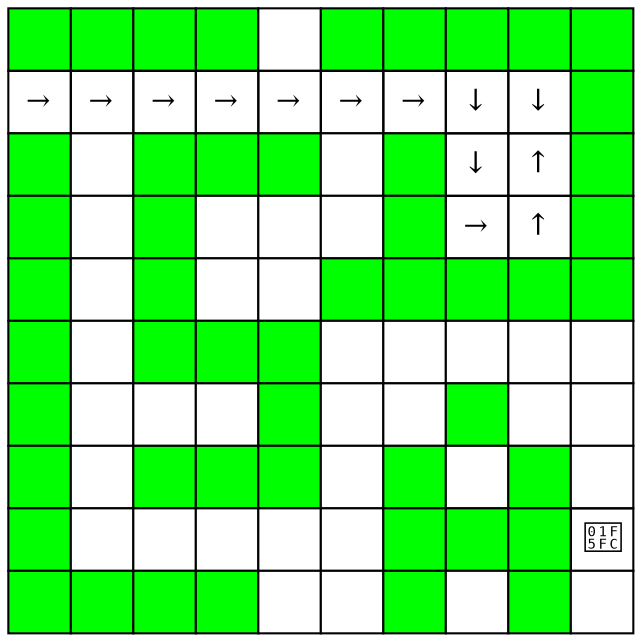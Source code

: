 digraph maze { 
Maze [shape=none, margin=0, label=< 
<table border="0" cellborder="1" cellspacing="0" cellpadding="0"> 
<tr> 
<td width="30" height="30" bgcolor="green"></td> 
<td width="30" height="30" bgcolor="green"></td> 
<td width="30" height="30" bgcolor="green"></td> 
<td width="30" height="30" bgcolor="green"></td> 
<td width="30" height="30" bgcolor="white"></td> 
<td width="30" height="30" bgcolor="green"></td> 
<td width="30" height="30" bgcolor="green"></td> 
<td width="30" height="30" bgcolor="green"></td> 
<td width="30" height="30" bgcolor="green"></td> 
<td width="30" height="30" bgcolor="green"></td> 
</tr> 
<tr> 
<td width="30" height="30">&#x2192;</td> 
<td width="30" height="30">&#x2192;</td> 
<td width="30" height="30">&#x2192;</td> 
<td width="30" height="30">&#x2192;</td> 
<td width="30" height="30">&#x2192;</td> 
<td width="30" height="30">&#x2192;</td> 
<td width="30" height="30">&#x2192;</td> 
<td width="30" height="30">&#x2193;</td> 
<td width="30" height="30">&#x2193;</td> 
<td width="30" height="30" bgcolor="green"></td> 
</tr> 
<tr> 
<td width="30" height="30" bgcolor="green"></td> 
<td width="30" height="30" bgcolor="white"></td> 
<td width="30" height="30" bgcolor="green"></td> 
<td width="30" height="30" bgcolor="green"></td> 
<td width="30" height="30" bgcolor="green"></td> 
<td width="30" height="30" bgcolor="white"></td> 
<td width="30" height="30" bgcolor="green"></td> 
<td width="30" height="30">&#x2193;</td> 
<td width="30" height="30">&#x2191;</td> 
<td width="30" height="30" bgcolor="green"></td> 
</tr> 
<tr> 
<td width="30" height="30" bgcolor="green"></td> 
<td width="30" height="30" bgcolor="white"></td> 
<td width="30" height="30" bgcolor="green"></td> 
<td width="30" height="30" bgcolor="white"></td> 
<td width="30" height="30" bgcolor="white"></td> 
<td width="30" height="30" bgcolor="white"></td> 
<td width="30" height="30" bgcolor="green"></td> 
<td width="30" height="30">&#x2192;</td> 
<td width="30" height="30">&#x2191;</td> 
<td width="30" height="30" bgcolor="green"></td> 
</tr> 
<tr> 
<td width="30" height="30" bgcolor="green"></td> 
<td width="30" height="30" bgcolor="white"></td> 
<td width="30" height="30" bgcolor="green"></td> 
<td width="30" height="30" bgcolor="white"></td> 
<td width="30" height="30" bgcolor="white"></td> 
<td width="30" height="30" bgcolor="green"></td> 
<td width="30" height="30" bgcolor="green"></td> 
<td width="30" height="30" bgcolor="green"></td> 
<td width="30" height="30" bgcolor="green"></td> 
<td width="30" height="30" bgcolor="green"></td> 
</tr> 
<tr> 
<td width="30" height="30" bgcolor="green"></td> 
<td width="30" height="30" bgcolor="white"></td> 
<td width="30" height="30" bgcolor="green"></td> 
<td width="30" height="30" bgcolor="green"></td> 
<td width="30" height="30" bgcolor="green"></td> 
<td width="30" height="30" bgcolor="white"></td> 
<td width="30" height="30" bgcolor="white"></td> 
<td width="30" height="30" bgcolor="white"></td> 
<td width="30" height="30" bgcolor="white"></td> 
<td width="30" height="30" bgcolor="white"></td> 
</tr> 
<tr> 
<td width="30" height="30" bgcolor="green"></td> 
<td width="30" height="30" bgcolor="white"></td> 
<td width="30" height="30" bgcolor="white"></td> 
<td width="30" height="30" bgcolor="white"></td> 
<td width="30" height="30" bgcolor="green"></td> 
<td width="30" height="30" bgcolor="white"></td> 
<td width="30" height="30" bgcolor="white"></td> 
<td width="30" height="30" bgcolor="green"></td> 
<td width="30" height="30" bgcolor="white"></td> 
<td width="30" height="30" bgcolor="white"></td> 
</tr> 
<tr> 
<td width="30" height="30" bgcolor="green"></td> 
<td width="30" height="30" bgcolor="white"></td> 
<td width="30" height="30" bgcolor="green"></td> 
<td width="30" height="30" bgcolor="green"></td> 
<td width="30" height="30" bgcolor="green"></td> 
<td width="30" height="30" bgcolor="white"></td> 
<td width="30" height="30" bgcolor="green"></td> 
<td width="30" height="30" bgcolor="white"></td> 
<td width="30" height="30" bgcolor="green"></td> 
<td width="30" height="30" bgcolor="white"></td> 
</tr> 
<tr> 
<td width="30" height="30" bgcolor="green"></td> 
<td width="30" height="30" bgcolor="white"></td> 
<td width="30" height="30" bgcolor="white"></td> 
<td width="30" height="30" bgcolor="white"></td> 
<td width="30" height="30" bgcolor="white"></td> 
<td width="30" height="30" bgcolor="white"></td> 
<td width="30" height="30" bgcolor="green"></td> 
<td width="30" height="30" bgcolor="green"></td> 
<td width="30" height="30" bgcolor="green"></td> 
<td width="30" height="30">&#128508;</td> 
</tr> 
<tr> 
<td width="30" height="30" bgcolor="green"></td> 
<td width="30" height="30" bgcolor="green"></td> 
<td width="30" height="30" bgcolor="green"></td> 
<td width="30" height="30" bgcolor="green"></td> 
<td width="30" height="30" bgcolor="white"></td> 
<td width="30" height="30" bgcolor="white"></td> 
<td width="30" height="30" bgcolor="green"></td> 
<td width="30" height="30" bgcolor="white"></td> 
<td width="30" height="30" bgcolor="green"></td> 
<td width="30" height="30" bgcolor="white"></td> 
</tr> 
</table> 
  >]; 
} 
